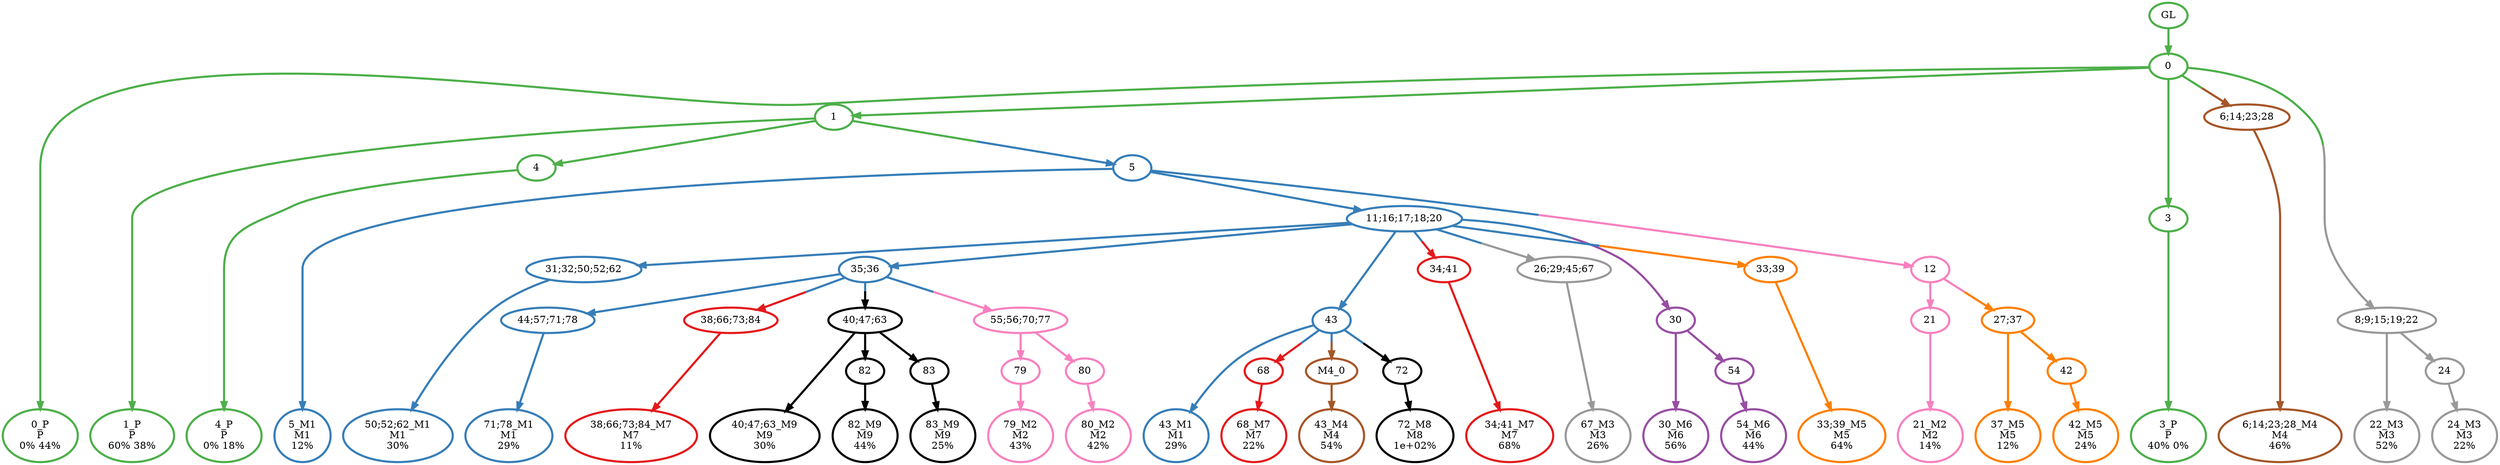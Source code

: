 digraph T {
	{
		rank=same
		58 [penwidth=3,colorscheme=set19,color=3,label="0_P\nP\n0% 44%"]
		56 [penwidth=3,colorscheme=set19,color=3,label="1_P\nP\n60% 38%"]
		54 [penwidth=3,colorscheme=set19,color=3,label="4_P\nP\n0% 18%"]
		52 [penwidth=3,colorscheme=set19,color=3,label="3_P\nP\n40% 0%"]
		51 [penwidth=3,colorscheme=set19,color=2,label="5_M1\nM1\n12%"]
		48 [penwidth=3,colorscheme=set19,color=2,label="50;52;62_M1\nM1\n30%"]
		45 [penwidth=3,colorscheme=set19,color=2,label="71;78_M1\nM1\n29%"]
		43 [penwidth=3,colorscheme=set19,color=2,label="43_M1\nM1\n29%"]
		41 [penwidth=3,colorscheme=set19,color=8,label="79_M2\nM2\n43%"]
		39 [penwidth=3,colorscheme=set19,color=8,label="80_M2\nM2\n42%"]
		37 [penwidth=3,colorscheme=set19,color=8,label="21_M2\nM2\n14%"]
		36 [penwidth=3,colorscheme=set19,color=9,label="67_M3\nM3\n26%"]
		35 [penwidth=3,colorscheme=set19,color=9,label="22_M3\nM3\n52%"]
		33 [penwidth=3,colorscheme=set19,color=9,label="24_M3\nM3\n22%"]
		32 [penwidth=3,colorscheme=set19,color=7,label="43_M4\nM4\n54%"]
		31 [penwidth=3,colorscheme=set19,color=7,label="6;14;23;28_M4\nM4\n46%"]
		30 [penwidth=3,colorscheme=set19,color=5,label="33;39_M5\nM5\n64%"]
		29 [penwidth=3,colorscheme=set19,color=5,label="37_M5\nM5\n12%"]
		27 [penwidth=3,colorscheme=set19,color=5,label="42_M5\nM5\n24%"]
		26 [penwidth=3,colorscheme=set19,color=4,label="30_M6\nM6\n56%"]
		24 [penwidth=3,colorscheme=set19,color=4,label="54_M6\nM6\n44%"]
		23 [penwidth=3,colorscheme=set19,color=1,label="34;41_M7\nM7\n68%"]
		22 [penwidth=3,colorscheme=set19,color=1,label="38;66;73;84_M7\nM7\n11%"]
		21 [penwidth=3,colorscheme=set19,color=1,label="68_M7\nM7\n22%"]
		20 [penwidth=3,colorscheme=set19,color=10,label="72_M8\nM8\n1e+02%"]
		19 [penwidth=3,colorscheme=set19,color=27,label="40;47;63_M9\nM9\n30%"]
		17 [penwidth=3,colorscheme=set19,color=27,label="82_M9\nM9\n44%"]
		15 [penwidth=3,colorscheme=set19,color=27,label="83_M9\nM9\n25%"]
	}
	60 [penwidth=3,colorscheme=set19,color=3,label="GL"]
	59 [penwidth=3,colorscheme=set19,color=3,label="0"]
	57 [penwidth=3,colorscheme=set19,color=3,label="1"]
	55 [penwidth=3,colorscheme=set19,color=3,label="4"]
	53 [penwidth=3,colorscheme=set19,color=3,label="3"]
	50 [penwidth=3,colorscheme=set19,color=2,label="11;16;17;18;20"]
	49 [penwidth=3,colorscheme=set19,color=2,label="31;32;50;52;62"]
	47 [penwidth=3,colorscheme=set19,color=2,label="35;36"]
	46 [penwidth=3,colorscheme=set19,color=2,label="44;57;71;78"]
	44 [penwidth=3,colorscheme=set19,color=2,label="43"]
	42 [penwidth=3,colorscheme=set19,color=8,label="79"]
	40 [penwidth=3,colorscheme=set19,color=8,label="80"]
	38 [penwidth=3,colorscheme=set19,color=8,label="21"]
	34 [penwidth=3,colorscheme=set19,color=9,label="24"]
	28 [penwidth=3,colorscheme=set19,color=5,label="42"]
	25 [penwidth=3,colorscheme=set19,color=4,label="54"]
	18 [penwidth=3,colorscheme=set19,color=27,label="82"]
	16 [penwidth=3,colorscheme=set19,color=27,label="83"]
	14 [penwidth=3,colorscheme=set19,color=5,label="27;37"]
	13 [penwidth=3,colorscheme=set19,color=1,label="68"]
	12 [penwidth=3,colorscheme=set19,color=1,label="38;66;73;84"]
	11 [penwidth=3,colorscheme=set19,color=7,label="M4_0"]
	10 [penwidth=3,colorscheme=set19,color=27,label="40;47;63"]
	9 [penwidth=3,colorscheme=set19,color=10,label="72"]
	8 [penwidth=3,colorscheme=set19,color=8,label="55;56;70;77"]
	7 [penwidth=3,colorscheme=set19,color=1,label="34;41"]
	6 [penwidth=3,colorscheme=set19,color=9,label="26;29;45;67"]
	5 [penwidth=3,colorscheme=set19,color=4,label="30"]
	4 [penwidth=3,colorscheme=set19,color=5,label="33;39"]
	3 [penwidth=3,colorscheme=set19,color=8,label="12"]
	2 [penwidth=3,colorscheme=set19,color=7,label="6;14;23;28"]
	1 [penwidth=3,colorscheme=set19,color=9,label="8;9;15;19;22"]
	0 [penwidth=3,colorscheme=set19,color=2,label="5"]
	60 -> 59 [penwidth=3,colorscheme=set19,color=3]
	59 -> 58 [penwidth=3,colorscheme=set19,color=3]
	59 -> 57 [penwidth=3,colorscheme=set19,color=3]
	59 -> 53 [penwidth=3,colorscheme=set19,color=3]
	59 -> 2 [penwidth=3,colorscheme=set19,color="3;0.5:7"]
	59 -> 1 [penwidth=3,colorscheme=set19,color="3;0.5:9"]
	57 -> 56 [penwidth=3,colorscheme=set19,color=3]
	57 -> 55 [penwidth=3,colorscheme=set19,color=3]
	57 -> 0 [penwidth=3,colorscheme=set19,color="3;0.5:2"]
	55 -> 54 [penwidth=3,colorscheme=set19,color=3]
	53 -> 52 [penwidth=3,colorscheme=set19,color=3]
	50 -> 44 [penwidth=3,colorscheme=set19,color=2]
	50 -> 47 [penwidth=3,colorscheme=set19,color=2]
	50 -> 49 [penwidth=3,colorscheme=set19,color=2]
	50 -> 7 [penwidth=3,colorscheme=set19,color="2;0.5:1"]
	50 -> 5 [penwidth=3,colorscheme=set19,color="2;0.5:4"]
	50 -> 4 [penwidth=3,colorscheme=set19,color="2;0.5:5"]
	50 -> 6 [penwidth=3,colorscheme=set19,color="2;0.5:9"]
	49 -> 48 [penwidth=3,colorscheme=set19,color=2]
	47 -> 46 [penwidth=3,colorscheme=set19,color=2]
	47 -> 10 [penwidth=3,colorscheme=set19,color="2;0.5:27"]
	47 -> 12 [penwidth=3,colorscheme=set19,color="2;0.5:1"]
	47 -> 8 [penwidth=3,colorscheme=set19,color="2;0.5:8"]
	46 -> 45 [penwidth=3,colorscheme=set19,color=2]
	44 -> 43 [penwidth=3,colorscheme=set19,color=2]
	44 -> 11 [penwidth=3,colorscheme=set19,color="2;0.5:7"]
	44 -> 9 [penwidth=3,colorscheme=set19,color="2;0.5:10"]
	44 -> 13 [penwidth=3,colorscheme=set19,color="2;0.5:1"]
	42 -> 41 [penwidth=3,colorscheme=set19,color=8]
	40 -> 39 [penwidth=3,colorscheme=set19,color=8]
	38 -> 37 [penwidth=3,colorscheme=set19,color=8]
	34 -> 33 [penwidth=3,colorscheme=set19,color=9]
	28 -> 27 [penwidth=3,colorscheme=set19,color=5]
	25 -> 24 [penwidth=3,colorscheme=set19,color=4]
	18 -> 17 [penwidth=3,colorscheme=set19,color=27]
	16 -> 15 [penwidth=3,colorscheme=set19,color=27]
	14 -> 29 [penwidth=3,colorscheme=set19,color=5]
	14 -> 28 [penwidth=3,colorscheme=set19,color=5]
	13 -> 21 [penwidth=3,colorscheme=set19,color=1]
	12 -> 22 [penwidth=3,colorscheme=set19,color=1]
	11 -> 32 [penwidth=3,colorscheme=set19,color=7]
	10 -> 19 [penwidth=3,colorscheme=set19,color=27]
	10 -> 18 [penwidth=3,colorscheme=set19,color=27]
	10 -> 16 [penwidth=3,colorscheme=set19,color=27]
	9 -> 20 [penwidth=3,colorscheme=set19,color=10]
	8 -> 42 [penwidth=3,colorscheme=set19,color=8]
	8 -> 40 [penwidth=3,colorscheme=set19,color=8]
	7 -> 23 [penwidth=3,colorscheme=set19,color=1]
	6 -> 36 [penwidth=3,colorscheme=set19,color=9]
	5 -> 26 [penwidth=3,colorscheme=set19,color=4]
	5 -> 25 [penwidth=3,colorscheme=set19,color=4]
	4 -> 30 [penwidth=3,colorscheme=set19,color=5]
	3 -> 38 [penwidth=3,colorscheme=set19,color=8]
	3 -> 14 [penwidth=3,colorscheme=set19,color="8;0.5:5"]
	2 -> 31 [penwidth=3,colorscheme=set19,color=7]
	1 -> 35 [penwidth=3,colorscheme=set19,color=9]
	1 -> 34 [penwidth=3,colorscheme=set19,color=9]
	0 -> 51 [penwidth=3,colorscheme=set19,color=2]
	0 -> 50 [penwidth=3,colorscheme=set19,color=2]
	0 -> 3 [penwidth=3,colorscheme=set19,color="2;0.5:8"]
}
